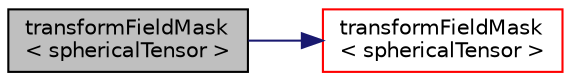 digraph "transformFieldMask&lt; sphericalTensor &gt;"
{
  bgcolor="transparent";
  edge [fontname="Helvetica",fontsize="10",labelfontname="Helvetica",labelfontsize="10"];
  node [fontname="Helvetica",fontsize="10",shape=record];
  rankdir="LR";
  Node1 [label="transformFieldMask\l\< sphericalTensor \>",height=0.2,width=0.4,color="black", fillcolor="grey75", style="filled", fontcolor="black"];
  Node1 -> Node2 [color="midnightblue",fontsize="10",style="solid",fontname="Helvetica"];
  Node2 [label="transformFieldMask\l\< sphericalTensor \>",height=0.2,width=0.4,color="red",URL="$a10909.html#a22519adee09e1eaa68b85d88d80df532"];
}
